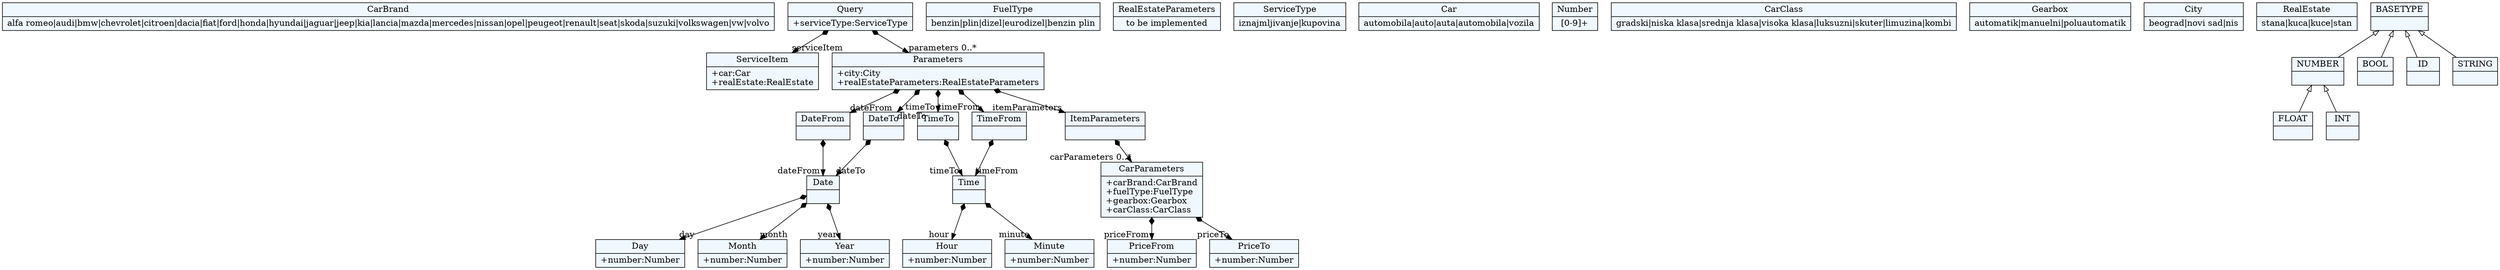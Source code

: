 
    digraph xtext {
    fontname = "Bitstream Vera Sans"
    fontsize = 8
    node[
        shape=record,
        style=filled,
        fillcolor=aliceblue
    ]
    nodesep = 0.3
    edge[dir=black,arrowtail=empty]


57371992[ label="{CarBrand|alfa romeo\|audi\|bmw\|chevrolet\|citroen\|dacia\|fiat\|ford\|honda\|hyundai\|jaguar\|jeep\|kia\|lancia\|mazda\|mercedes\|nissan\|opel\|peugeot\|renault\|seat\|skoda\|suzuki\|volkswagen\|vw\|volvo}"]

57368408 -> 57367512[arrowtail=diamond, dir=both, headlabel="priceFrom "]
57368408 -> 57373784[arrowtail=diamond, dir=both, headlabel="priceTo "]
57368408[ label="{CarParameters|+carBrand:CarBrand\l+fuelType:FuelType\l+gearbox:Gearbox\l+carClass:CarClass\l}"]

57371096[ label="{FuelType|benzin\|plin\|dizel\|eurodizel\|benzin plin}"]

57351384[ label="{RealEstateParameters|to be implemented}"]

56809832 -> 56824168[arrowtail=diamond, dir=both, headlabel="dateFrom "]
56809832[ label="{DateFrom|}"]

56802664[ label="{ServiceType|iznajmljivanje\|kupovina}"]

56824168 -> 56825064[arrowtail=diamond, dir=both, headlabel="day "]
56824168 -> 56818792[arrowtail=diamond, dir=both, headlabel="month "]
56824168 -> 56819688[arrowtail=diamond, dir=both, headlabel="year "]
56824168[ label="{Date|}"]

56804456[ label="{ServiceItem|+car:Car\l+realEstate:RealEstate\l}"]

56803560[ label="{Car|automobila\|auto\|auta\|automobila\|vozila}"]

56817896 -> 56821480[arrowtail=diamond, dir=both, headlabel="timeTo "]
56817896[ label="{TimeTo|}"]

56819688[ label="{Year|+number:Number\l}"]

56820584[ label="{Number|[0-9]+}"]

57350488 -> 57368408[arrowtail=diamond, dir=both, headlabel="carParameters 0..*"]
57350488[ label="{ItemParameters|}"]

57360344[ label="{CarClass|gradski\|niska klasa\|srednja klasa\|visoka klasa\|luksuzni\|skuter\|limuzina\|kombi}"]

56821480 -> 56822376[arrowtail=diamond, dir=both, headlabel="hour "]
56821480 -> 56823272[arrowtail=diamond, dir=both, headlabel="minute "]
56821480[ label="{Time|}"]

57373784[ label="{PriceTo|+number:Number\l}"]

56825064[ label="{Day|+number:Number\l}"]

57372888[ label="{Gearbox|automatik\|manuelni\|poluautomatik}"]

56817000 -> 56824168[arrowtail=diamond, dir=both, headlabel="dateTo "]
56817000[ label="{DateTo|}"]

56808936[ label="{City|beograd\|novi sad\|nis}"]

56816104[ label="{RealEstate|stana\|kuca\|kuce\|stan}"]

57367512[ label="{PriceFrom|+number:Number\l}"]

56823272[ label="{Minute|+number:Number\l}"]

56801768 -> 56804456[arrowtail=diamond, dir=both, headlabel="serviceItem "]
56801768 -> 56805352[arrowtail=diamond, dir=both, headlabel="parameters 0..*"]
56801768[ label="{Query|+serviceType:ServiceType\l}"]

56822376[ label="{Hour|+number:Number\l}"]

56810728 -> 56821480[arrowtail=diamond, dir=both, headlabel="timeFrom "]
56810728[ label="{TimeFrom|}"]

56818792[ label="{Month|+number:Number\l}"]

56805352 -> 56809832[arrowtail=diamond, dir=both, headlabel="dateFrom "]
56805352 -> 56817000[arrowtail=diamond, dir=both, headlabel="dateTo "]
56805352 -> 56810728[arrowtail=diamond, dir=both, headlabel="timeFrom "]
56805352 -> 56817896[arrowtail=diamond, dir=both, headlabel="timeTo "]
56805352 -> 57350488[arrowtail=diamond, dir=both, headlabel="itemParameters "]
56805352[ label="{Parameters|+city:City\l+realEstateParameters:RealEstateParameters\l}"]

56799080[ label="{NUMBER|}"]
56799080 -> 56798184 [dir=back]
56799080 -> 56797288 [dir=back]

56812520[ label="{BOOL|}"]

56800872[ label="{BASETYPE|}"]
56800872 -> 56799080 [dir=back]
56800872 -> 56812520 [dir=back]
56800872 -> 56811624 [dir=back]
56800872 -> 56806248 [dir=back]

56797288[ label="{INT|}"]

56811624[ label="{ID|}"]

56806248[ label="{STRING|}"]

56798184[ label="{FLOAT|}"]


}
